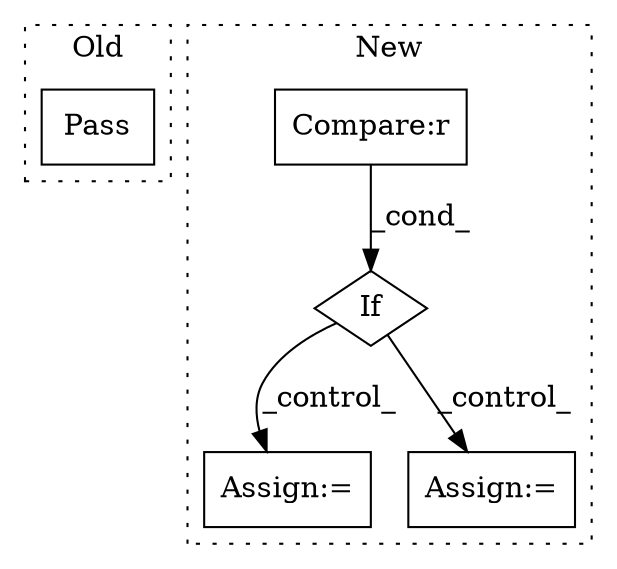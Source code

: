 digraph G {
subgraph cluster0 {
1 [label="Pass" a="62" s="2034" l="4" shape="box"];
label = "Old";
style="dotted";
}
subgraph cluster1 {
2 [label="If" a="96" s="2104,2138" l="3,18" shape="diamond"];
3 [label="Compare:r" a="40" s="2107" l="31" shape="box"];
4 [label="Assign:=" a="68" s="2254" l="3" shape="box"];
5 [label="Assign:=" a="68" s="2168" l="3" shape="box"];
label = "New";
style="dotted";
}
2 -> 5 [label="_control_"];
2 -> 4 [label="_control_"];
3 -> 2 [label="_cond_"];
}